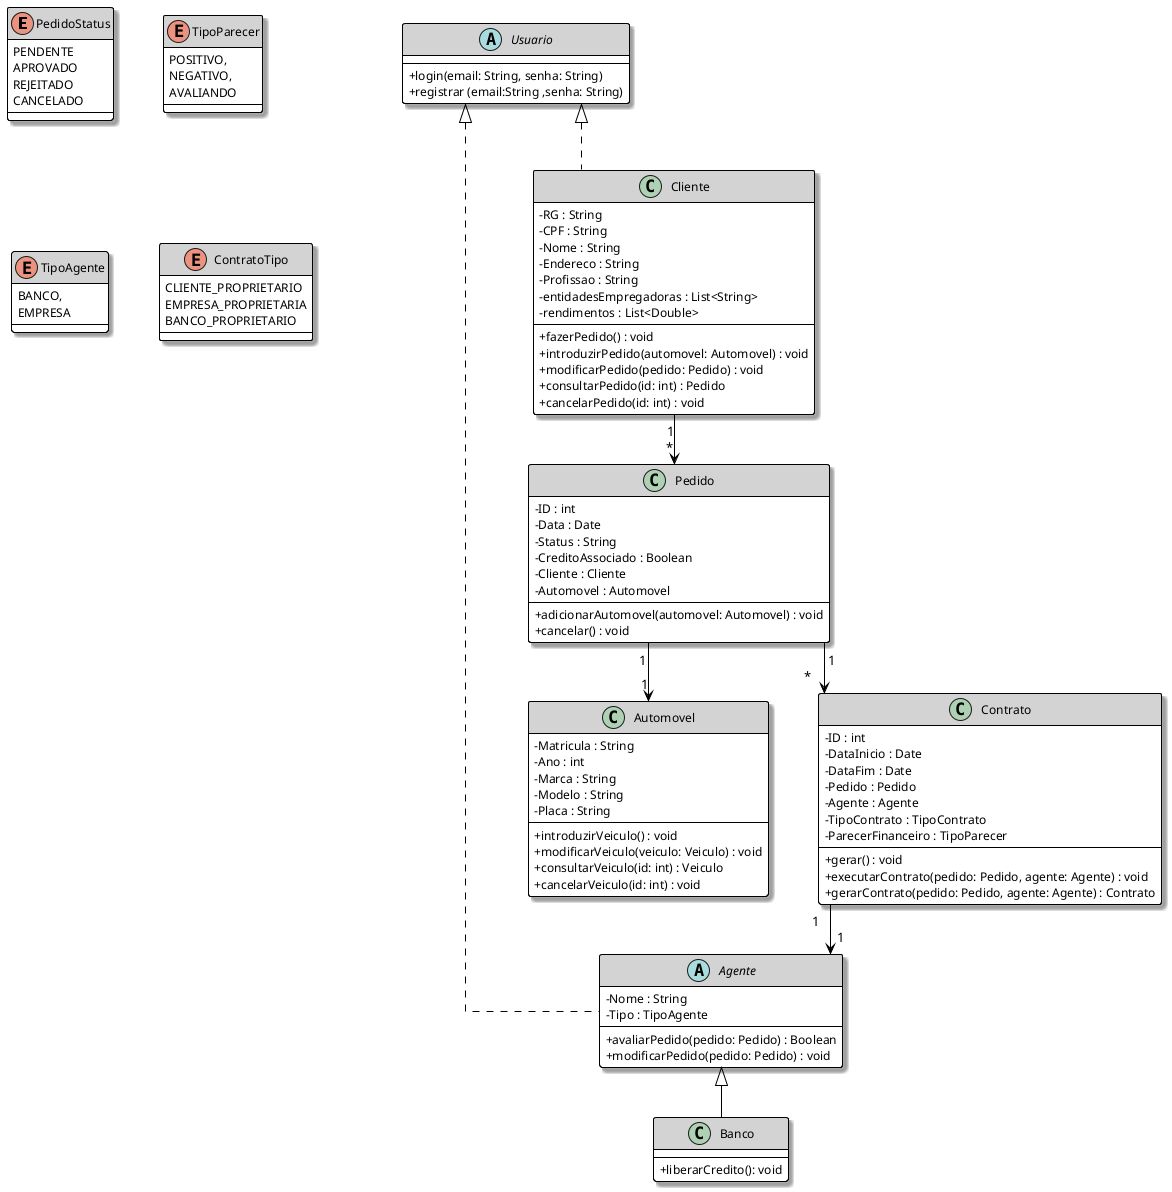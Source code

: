 @startuml
skinparam classAttributeIconSize 0
skinparam classFontSize 14
skinparam classFontColor Black
skinparam shadowing true
skinparam linetype ortho
skinparam classBackgroundColor White
skinparam classBorderColor Black
skinparam classBorderThickness 1
skinparam classHeaderBackgroundColor LightGray
skinparam classHeaderFontColor White
skinparam classAttributeFontSize 12
skinparam classAttributeFontColor Black
skinparam arrowColor Black
skinparam arrowThickness 1
skinparam arrowFontSize 13
skinparam arrowFontColor Black
skinparam nodesep 50
skinparam ranksep 50

enum PedidoStatus {
    PENDENTE
    APROVADO
    REJEITADO
    CANCELADO
}
enum TipoParecer {
POSITIVO,
NEGATIVO,
AVALIANDO
}
enum TipoAgente{
    BANCO,
    EMPRESA
}
enum ContratoTipo {
    CLIENTE_PROPRIETARIO
    EMPRESA_PROPRIETARIA
    BANCO_PROPRIETARIO
}

abstract class Agente implements Usuario{
  -Nome : String
  -Tipo : TipoAgente
  +avaliarPedido(pedido: Pedido) : Boolean
  +modificarPedido(pedido: Pedido) : void
}

class Banco extends Agente{
  +liberarCredito(): void
}
abstract class Usuario {
+login(email: String, senha: String)
+registrar (email:String ,senha: String)
}
class Cliente implements Usuario{
  -RG : String
  -CPF : String
  -Nome : String
  -Endereco : String
  -Profissao : String
  -entidadesEmpregadoras : List<String>
  -rendimentos : List<Double>
  +fazerPedido() : void
  +introduzirPedido(automovel: Automovel) : void
  +modificarPedido(pedido: Pedido) : void
  +consultarPedido(id: int) : Pedido
  +cancelarPedido(id: int) : void
}


class Automovel {
  -Matricula : String
  -Ano : int
  -Marca : String
  -Modelo : String
  -Placa : String
  +introduzirVeiculo() : void
  +modificarVeiculo(veiculo: Veiculo) : void
  +consultarVeiculo(id: int) : Veiculo
  +cancelarVeiculo(id: int) : void
}

class Pedido {
  -ID : int
  -Data : Date
  -Status : String
  -CreditoAssociado : Boolean
  -Cliente : Cliente
  -Automovel : Automovel
  +adicionarAutomovel(automovel: Automovel) : void
  +cancelar() : void
}

class Contrato {
  -ID : int
  -DataInicio : Date
  -DataFim : Date
  -Pedido : Pedido
  -Agente : Agente
  -TipoContrato : TipoContrato
  -ParecerFinanceiro : TipoParecer
  +gerar() : void
  +executarContrato(pedido: Pedido, agente: Agente) : void
  +gerarContrato(pedido: Pedido, agente: Agente) : Contrato
}

Cliente "1" --> "*" Pedido
Pedido "1" --> "1" Automovel
Pedido "1" --> "*" Contrato
Contrato "1" --> "1" Agente
@enduml
